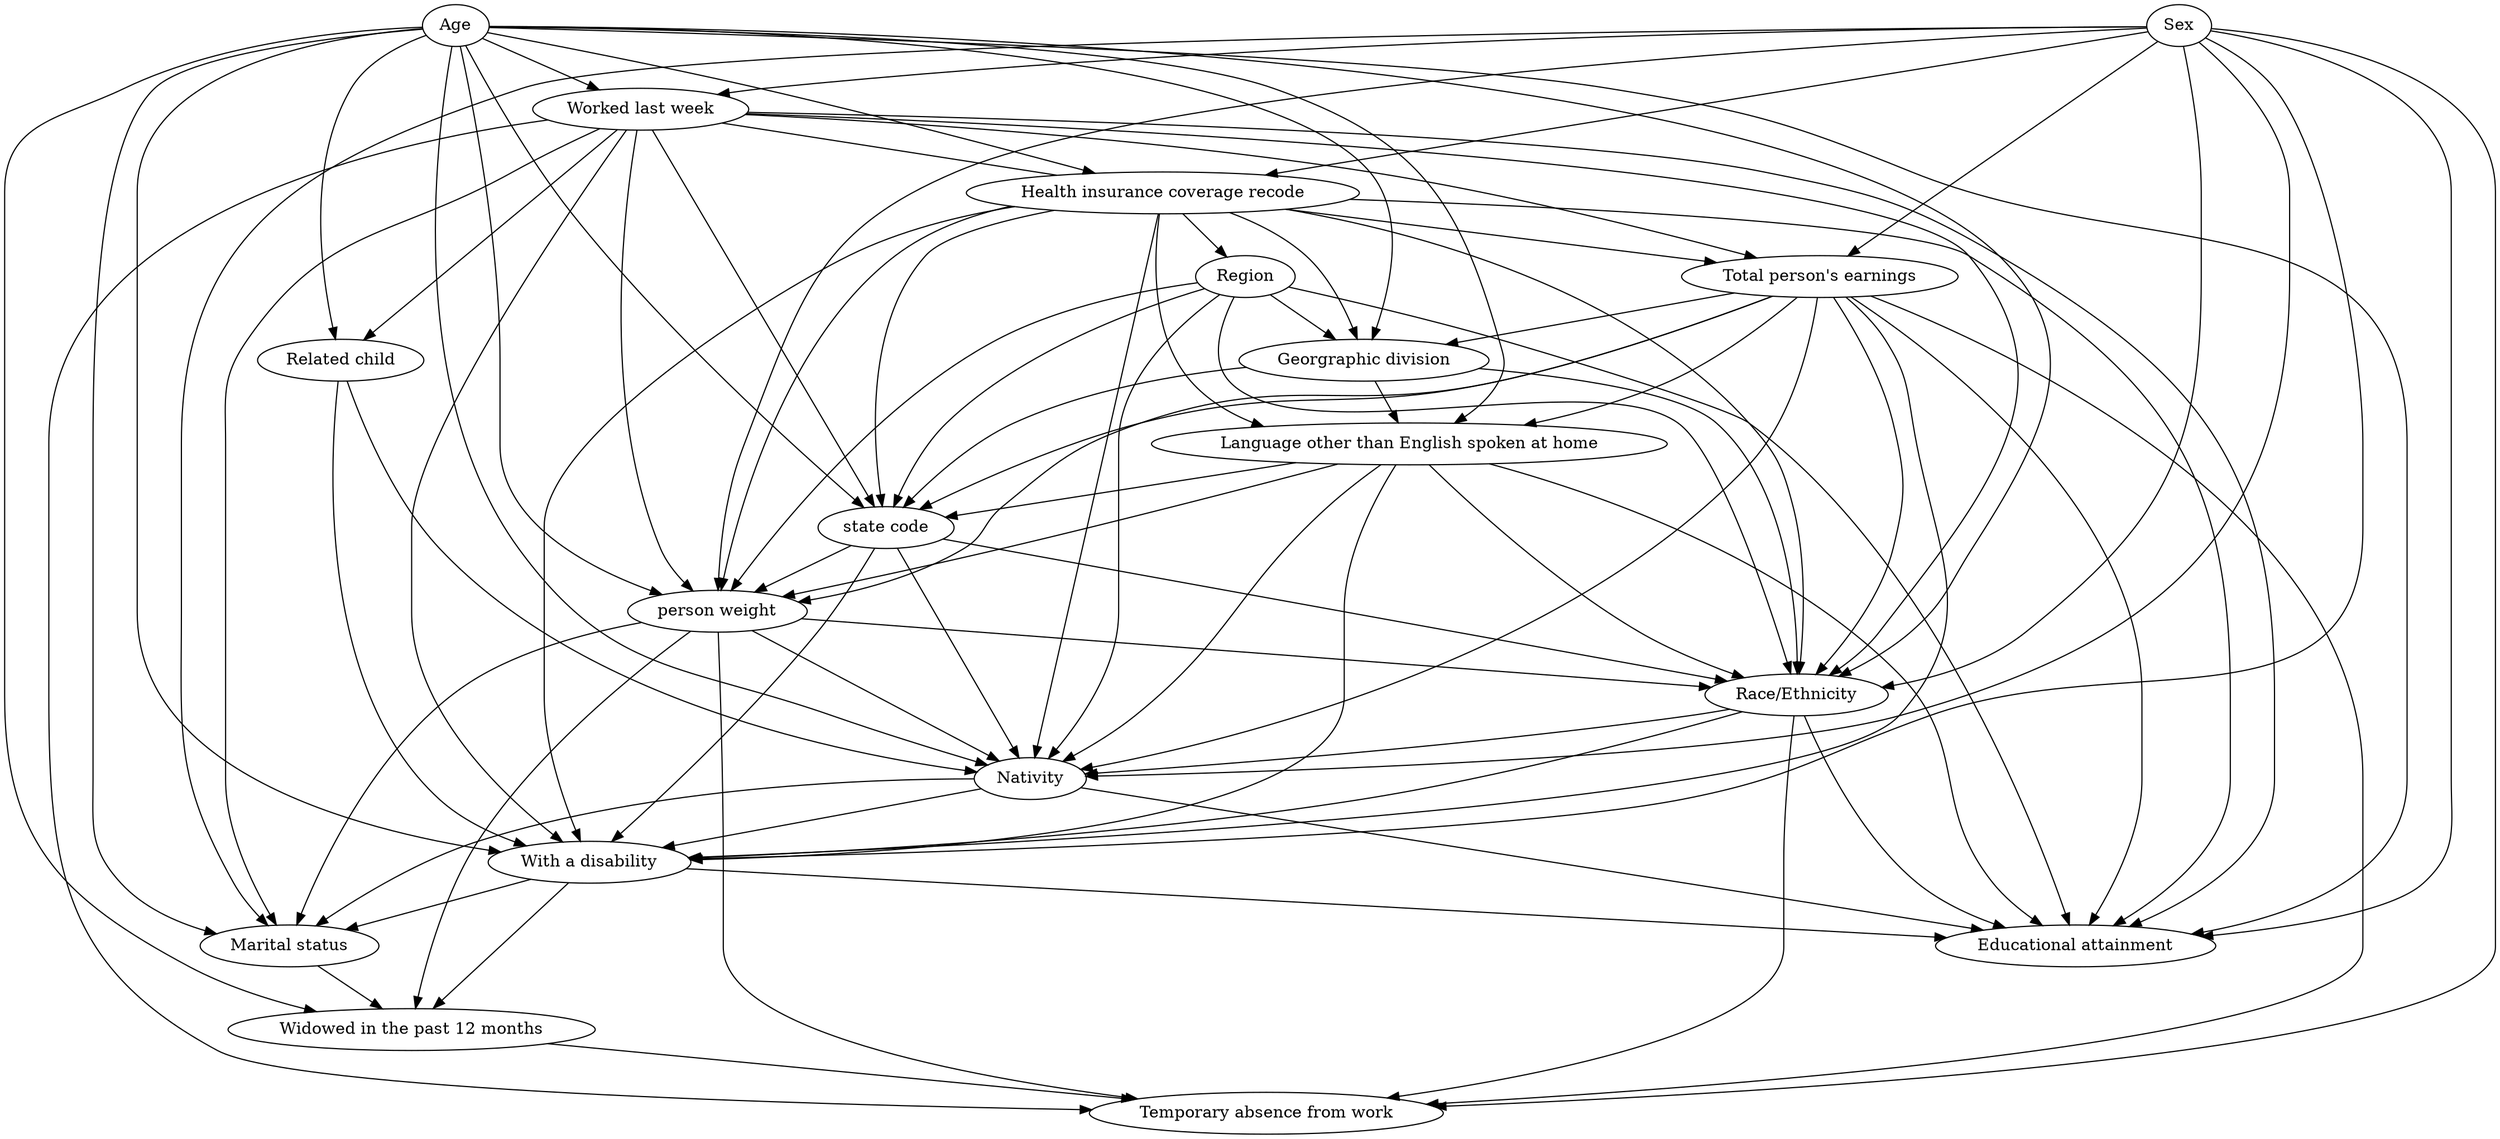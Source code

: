 digraph  {
dpi=200;
fontsize=18;
0 [label=X1];
0 [label="Temporary absence from work"];
1 [label=X2];
1 [label="Worked last week"];
2 [label=X3];
2 [label="person weight"];
3 [label=X4];
3 [label="Widowed in the past 12 months"];
4 [label=X5];
4 [label="Total person's earnings"];
5 [label=X6];
5 [label="Educational attainment"];
6 [label=X7];
6 [label="Georgraphic division"];
7 [label=X8];
7 [label="Sex"];
8 [label=X9];
8 [label="Age"];
9 [label=X10];
9 [label="With a disability"];
10 [label=X11];
10 [label="Race/Ethnicity"];
11 [label=X12];
11 [label="Region"];
12 [label=X13];
12 [label="Language other than English spoken at home"];
13 [label=X14];
13 [label="state code"];
14 [label=X15];
14 [label="Marital status"];
15 [label=X16];
15 [label="Nativity"];
16 [label=X17];
16 [label="Related child"];
17 [label=X18];
17 [label="Health insurance coverage recode"];
1 -> 0  [arrowhead=normal, arrowtail=none, dir=both];
2 -> 0  [arrowhead=normal, arrowtail=none, dir=both];
3 -> 0  [arrowhead=normal, arrowtail=none, dir=both];
4 -> 0  [arrowhead=normal, arrowtail=none, dir=both];
7 -> 0  [arrowhead=normal, arrowtail=none, dir=both];
10 -> 0  [arrowhead=normal, arrowtail=none, dir=both];
1 -> 2  [arrowhead=normal, arrowtail=none, dir=both];
1 -> 4  [arrowhead=normal, arrowtail=none, dir=both];
1 -> 5  [arrowhead=normal, arrowtail=none, dir=both];
7 -> 1  [arrowhead=normal, arrowtail=none, dir=both];
8 -> 1  [arrowhead=normal, arrowtail=none, dir=both];
1 -> 9  [arrowhead=normal, arrowtail=none, dir=both];
1 -> 10  [arrowhead=normal, arrowtail=none, dir=both];
1 -> 13  [arrowhead=normal, arrowtail=none, dir=both];
1 -> 14  [arrowhead=normal, arrowtail=none, dir=both];
1 -> 16  [arrowhead=normal, arrowtail=none, dir=both];
1 -> 17  [arrowhead=none, arrowtail=none, dir=both];
2 -> 3  [arrowhead=normal, arrowtail=none, dir=both];
4 -> 2  [arrowhead=normal, arrowtail=none, dir=both];
7 -> 2  [arrowhead=normal, arrowtail=none, dir=both];
8 -> 2  [arrowhead=normal, arrowtail=none, dir=both];
2 -> 10  [arrowhead=normal, arrowtail=none, dir=both];
11 -> 2  [arrowhead=normal, arrowtail=none, dir=both];
12 -> 2  [arrowhead=normal, arrowtail=none, dir=both];
13 -> 2  [arrowhead=normal, arrowtail=none, dir=both];
2 -> 14  [arrowhead=normal, arrowtail=none, dir=both];
2 -> 15  [arrowhead=normal, arrowtail=none, dir=both];
17 -> 2  [arrowhead=normal, arrowtail=none, dir=both];
8 -> 3  [arrowhead=normal, arrowtail=none, dir=both];
9 -> 3  [arrowhead=normal, arrowtail=none, dir=both];
14 -> 3  [arrowhead=normal, arrowtail=none, dir=both];
4 -> 5  [arrowhead=normal, arrowtail=none, dir=both];
4 -> 6  [arrowhead=normal, arrowtail=none, dir=both];
7 -> 4  [arrowhead=normal, arrowtail=none, dir=both];
4 -> 9  [arrowhead=normal, arrowtail=none, dir=both];
4 -> 10  [arrowhead=normal, arrowtail=none, dir=both];
4 -> 12  [arrowhead=normal, arrowtail=none, dir=both];
4 -> 13  [arrowhead=normal, arrowtail=none, dir=both];
4 -> 15  [arrowhead=normal, arrowtail=none, dir=both];
17 -> 4  [arrowhead=normal, arrowtail=none, dir=both];
7 -> 5  [arrowhead=normal, arrowtail=none, dir=both];
8 -> 5  [arrowhead=normal, arrowtail=none, dir=both];
9 -> 5  [arrowhead=normal, arrowtail=none, dir=both];
10 -> 5  [arrowhead=normal, arrowtail=none, dir=both];
11 -> 5  [arrowhead=normal, arrowtail=none, dir=both];
12 -> 5  [arrowhead=normal, arrowtail=none, dir=both];
15 -> 5  [arrowhead=normal, arrowtail=none, dir=both];
17 -> 5  [arrowhead=normal, arrowtail=none, dir=both];
8 -> 6  [arrowhead=normal, arrowtail=none, dir=both];
6 -> 10  [arrowhead=normal, arrowtail=none, dir=both];
11 -> 6  [arrowhead=normal, arrowtail=none, dir=both];
6 -> 12  [arrowhead=normal, arrowtail=none, dir=both];
6 -> 13  [arrowhead=normal, arrowtail=none, dir=both];
17 -> 6  [arrowhead=normal, arrowtail=none, dir=both];
7 -> 9  [arrowhead=normal, arrowtail=none, dir=both];
7 -> 10  [arrowhead=normal, arrowtail=none, dir=both];
7 -> 14  [arrowhead=normal, arrowtail=none, dir=both];
7 -> 15  [arrowhead=normal, arrowtail=none, dir=both];
7 -> 17  [arrowhead=normal, arrowtail=none, dir=both];
8 -> 9  [arrowhead=normal, arrowtail=none, dir=both];
8 -> 10  [arrowhead=normal, arrowtail=none, dir=both];
8 -> 12  [arrowhead=normal, arrowtail=none, dir=both];
8 -> 13  [arrowhead=normal, arrowtail=none, dir=both];
8 -> 14  [arrowhead=normal, arrowtail=none, dir=both];
8 -> 15  [arrowhead=normal, arrowtail=none, dir=both];
8 -> 16  [arrowhead=normal, arrowtail=none, dir=both];
8 -> 17  [arrowhead=normal, arrowtail=none, dir=both];
10 -> 9  [arrowhead=normal, arrowtail=none, dir=both];
12 -> 9  [arrowhead=normal, arrowtail=none, dir=both];
13 -> 9  [arrowhead=normal, arrowtail=none, dir=both];
9 -> 14  [arrowhead=normal, arrowtail=none, dir=both];
15 -> 9  [arrowhead=normal, arrowtail=none, dir=both];
16 -> 9  [arrowhead=normal, arrowtail=none, dir=both];
17 -> 9  [arrowhead=normal, arrowtail=none, dir=both];
11 -> 10  [arrowhead=normal, arrowtail=none, dir=both];
12 -> 10  [arrowhead=normal, arrowtail=none, dir=both];
13 -> 10  [arrowhead=normal, arrowtail=none, dir=both];
10 -> 15  [arrowhead=normal, arrowtail=none, dir=both];
17 -> 10  [arrowhead=normal, arrowtail=none, dir=both];
11 -> 13  [arrowhead=normal, arrowtail=none, dir=both];
11 -> 15  [arrowhead=normal, arrowtail=none, dir=both];
17 -> 11  [arrowhead=normal, arrowtail=none, dir=both];
12 -> 13  [arrowhead=normal, arrowtail=none, dir=both];
12 -> 15  [arrowhead=normal, arrowtail=none, dir=both];
17 -> 12  [arrowhead=normal, arrowtail=none, dir=both];
13 -> 15  [arrowhead=normal, arrowtail=none, dir=both];
17 -> 13  [arrowhead=normal, arrowtail=none, dir=both];
15 -> 14  [arrowhead=normal, arrowtail=none, dir=both];
16 -> 15  [arrowhead=normal, arrowtail=none, dir=both];
17 -> 15  [arrowhead=normal, arrowtail=none, dir=both];
}
